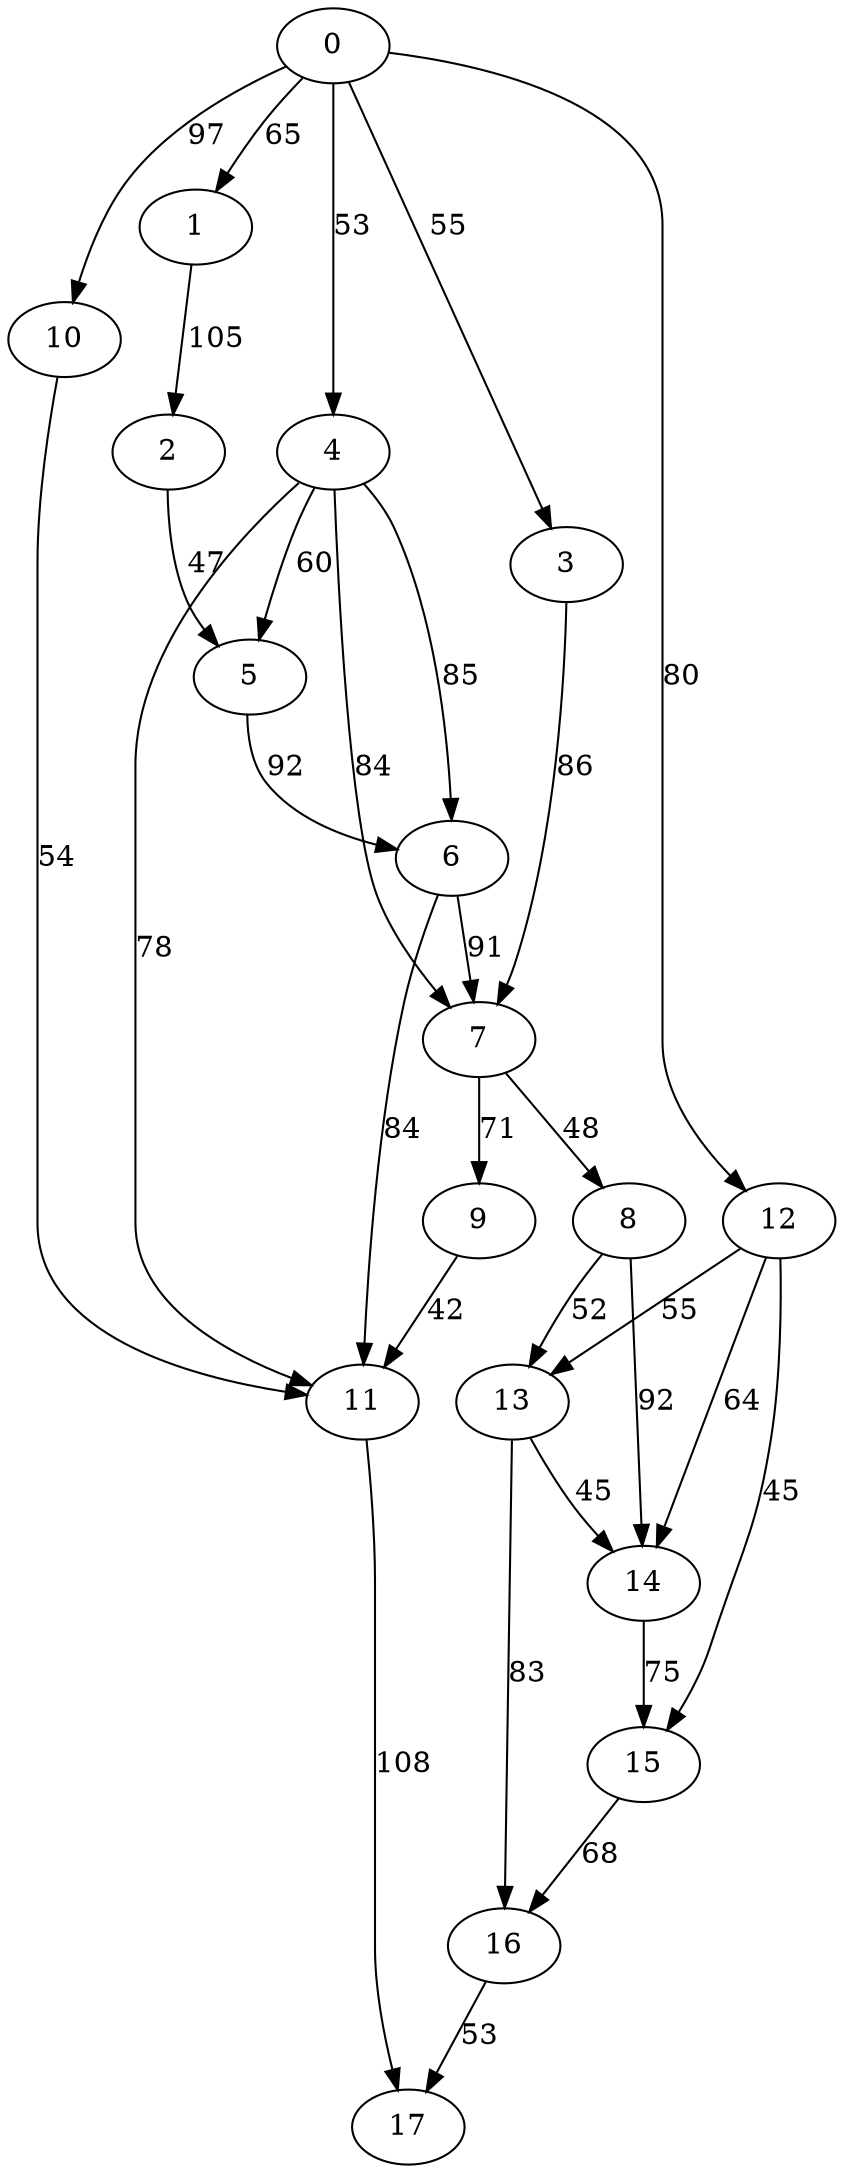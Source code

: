 digraph t20p2r7_10 {
0 -> 1 [ label = 65 ];
0 -> 3 [ label = 55 ];
0 -> 4 [ label = 53 ];
0 -> 10 [ label = 97 ];
0 -> 12 [ label = 80 ];
1 -> 2 [ label = 105 ];
2 -> 5 [ label = 47 ];
3 -> 7 [ label = 86 ];
4 -> 5 [ label = 60 ];
4 -> 6 [ label = 85 ];
4 -> 7 [ label = 84 ];
4 -> 11 [ label = 78 ];
5 -> 6 [ label = 92 ];
6 -> 7 [ label = 91 ];
6 -> 11 [ label = 84 ];
7 -> 8 [ label = 48 ];
7 -> 9 [ label = 71 ];
8 -> 13 [ label = 52 ];
8 -> 14 [ label = 92 ];
9 -> 11 [ label = 42 ];
10 -> 11 [ label = 54 ];
11 -> 17 [ label = 108 ];
12 -> 13 [ label = 55 ];
12 -> 14 [ label = 64 ];
12 -> 15 [ label = 45 ];
13 -> 14 [ label = 45 ];
13 -> 16 [ label = 83 ];
14 -> 15 [ label = 75 ];
15 -> 16 [ label = 68 ];
16 -> 17 [ label = 53 ];
 }

